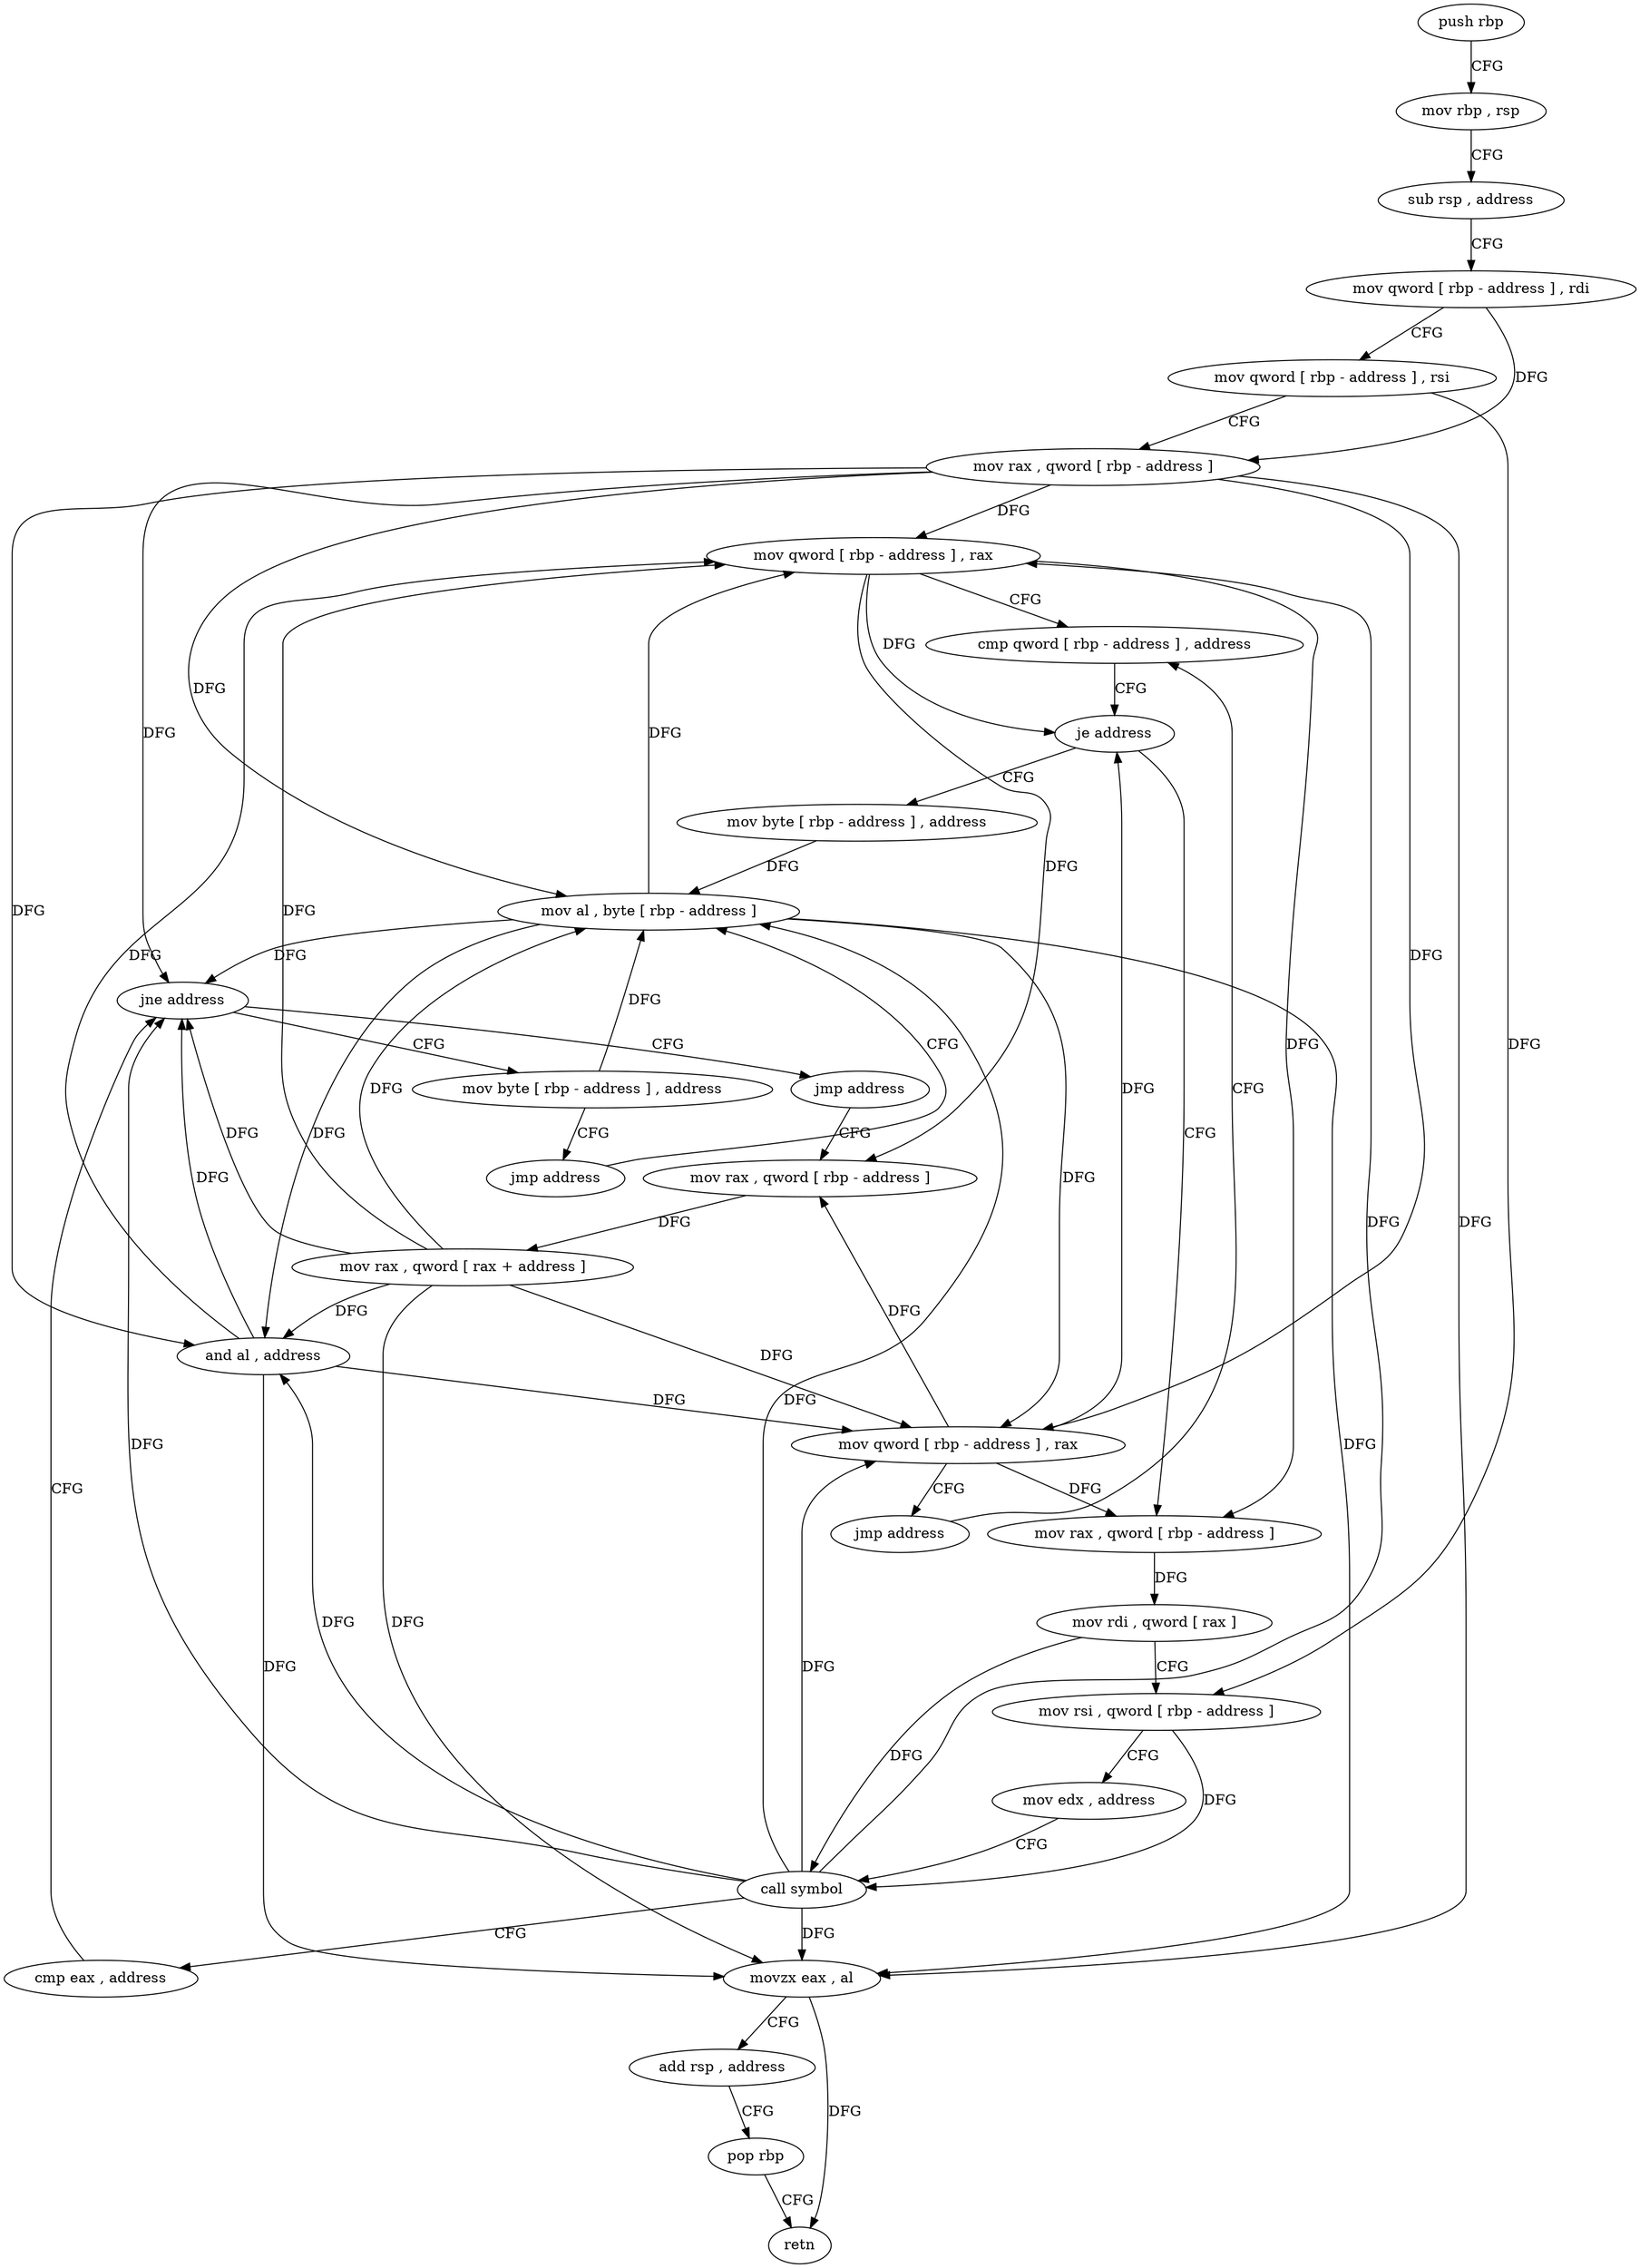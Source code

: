 digraph "func" {
"4233200" [label = "push rbp" ]
"4233201" [label = "mov rbp , rsp" ]
"4233204" [label = "sub rsp , address" ]
"4233208" [label = "mov qword [ rbp - address ] , rdi" ]
"4233212" [label = "mov qword [ rbp - address ] , rsi" ]
"4233216" [label = "mov rax , qword [ rbp - address ]" ]
"4233220" [label = "mov qword [ rbp - address ] , rax" ]
"4233224" [label = "cmp qword [ rbp - address ] , address" ]
"4233296" [label = "mov byte [ rbp - address ] , address" ]
"4233300" [label = "mov al , byte [ rbp - address ]" ]
"4233235" [label = "mov rax , qword [ rbp - address ]" ]
"4233239" [label = "mov rdi , qword [ rax ]" ]
"4233242" [label = "mov rsi , qword [ rbp - address ]" ]
"4233246" [label = "mov edx , address" ]
"4233251" [label = "call symbol" ]
"4233256" [label = "cmp eax , address" ]
"4233259" [label = "jne address" ]
"4233274" [label = "jmp address" ]
"4233265" [label = "mov byte [ rbp - address ] , address" ]
"4233279" [label = "mov rax , qword [ rbp - address ]" ]
"4233269" [label = "jmp address" ]
"4233283" [label = "mov rax , qword [ rax + address ]" ]
"4233287" [label = "mov qword [ rbp - address ] , rax" ]
"4233291" [label = "jmp address" ]
"4233303" [label = "and al , address" ]
"4233305" [label = "movzx eax , al" ]
"4233308" [label = "add rsp , address" ]
"4233312" [label = "pop rbp" ]
"4233313" [label = "retn" ]
"4233229" [label = "je address" ]
"4233200" -> "4233201" [ label = "CFG" ]
"4233201" -> "4233204" [ label = "CFG" ]
"4233204" -> "4233208" [ label = "CFG" ]
"4233208" -> "4233212" [ label = "CFG" ]
"4233208" -> "4233216" [ label = "DFG" ]
"4233212" -> "4233216" [ label = "CFG" ]
"4233212" -> "4233242" [ label = "DFG" ]
"4233216" -> "4233220" [ label = "DFG" ]
"4233216" -> "4233259" [ label = "DFG" ]
"4233216" -> "4233300" [ label = "DFG" ]
"4233216" -> "4233303" [ label = "DFG" ]
"4233216" -> "4233305" [ label = "DFG" ]
"4233216" -> "4233287" [ label = "DFG" ]
"4233220" -> "4233224" [ label = "CFG" ]
"4233220" -> "4233229" [ label = "DFG" ]
"4233220" -> "4233235" [ label = "DFG" ]
"4233220" -> "4233279" [ label = "DFG" ]
"4233224" -> "4233229" [ label = "CFG" ]
"4233296" -> "4233300" [ label = "DFG" ]
"4233300" -> "4233303" [ label = "DFG" ]
"4233300" -> "4233220" [ label = "DFG" ]
"4233300" -> "4233259" [ label = "DFG" ]
"4233300" -> "4233305" [ label = "DFG" ]
"4233300" -> "4233287" [ label = "DFG" ]
"4233235" -> "4233239" [ label = "DFG" ]
"4233239" -> "4233242" [ label = "CFG" ]
"4233239" -> "4233251" [ label = "DFG" ]
"4233242" -> "4233246" [ label = "CFG" ]
"4233242" -> "4233251" [ label = "DFG" ]
"4233246" -> "4233251" [ label = "CFG" ]
"4233251" -> "4233256" [ label = "CFG" ]
"4233251" -> "4233220" [ label = "DFG" ]
"4233251" -> "4233259" [ label = "DFG" ]
"4233251" -> "4233300" [ label = "DFG" ]
"4233251" -> "4233303" [ label = "DFG" ]
"4233251" -> "4233305" [ label = "DFG" ]
"4233251" -> "4233287" [ label = "DFG" ]
"4233256" -> "4233259" [ label = "CFG" ]
"4233259" -> "4233274" [ label = "CFG" ]
"4233259" -> "4233265" [ label = "CFG" ]
"4233274" -> "4233279" [ label = "CFG" ]
"4233265" -> "4233269" [ label = "CFG" ]
"4233265" -> "4233300" [ label = "DFG" ]
"4233279" -> "4233283" [ label = "DFG" ]
"4233269" -> "4233300" [ label = "CFG" ]
"4233283" -> "4233287" [ label = "DFG" ]
"4233283" -> "4233220" [ label = "DFG" ]
"4233283" -> "4233259" [ label = "DFG" ]
"4233283" -> "4233303" [ label = "DFG" ]
"4233283" -> "4233305" [ label = "DFG" ]
"4233283" -> "4233300" [ label = "DFG" ]
"4233287" -> "4233291" [ label = "CFG" ]
"4233287" -> "4233229" [ label = "DFG" ]
"4233287" -> "4233235" [ label = "DFG" ]
"4233287" -> "4233279" [ label = "DFG" ]
"4233291" -> "4233224" [ label = "CFG" ]
"4233303" -> "4233305" [ label = "DFG" ]
"4233303" -> "4233220" [ label = "DFG" ]
"4233303" -> "4233259" [ label = "DFG" ]
"4233303" -> "4233287" [ label = "DFG" ]
"4233305" -> "4233308" [ label = "CFG" ]
"4233305" -> "4233313" [ label = "DFG" ]
"4233308" -> "4233312" [ label = "CFG" ]
"4233312" -> "4233313" [ label = "CFG" ]
"4233229" -> "4233296" [ label = "CFG" ]
"4233229" -> "4233235" [ label = "CFG" ]
}
